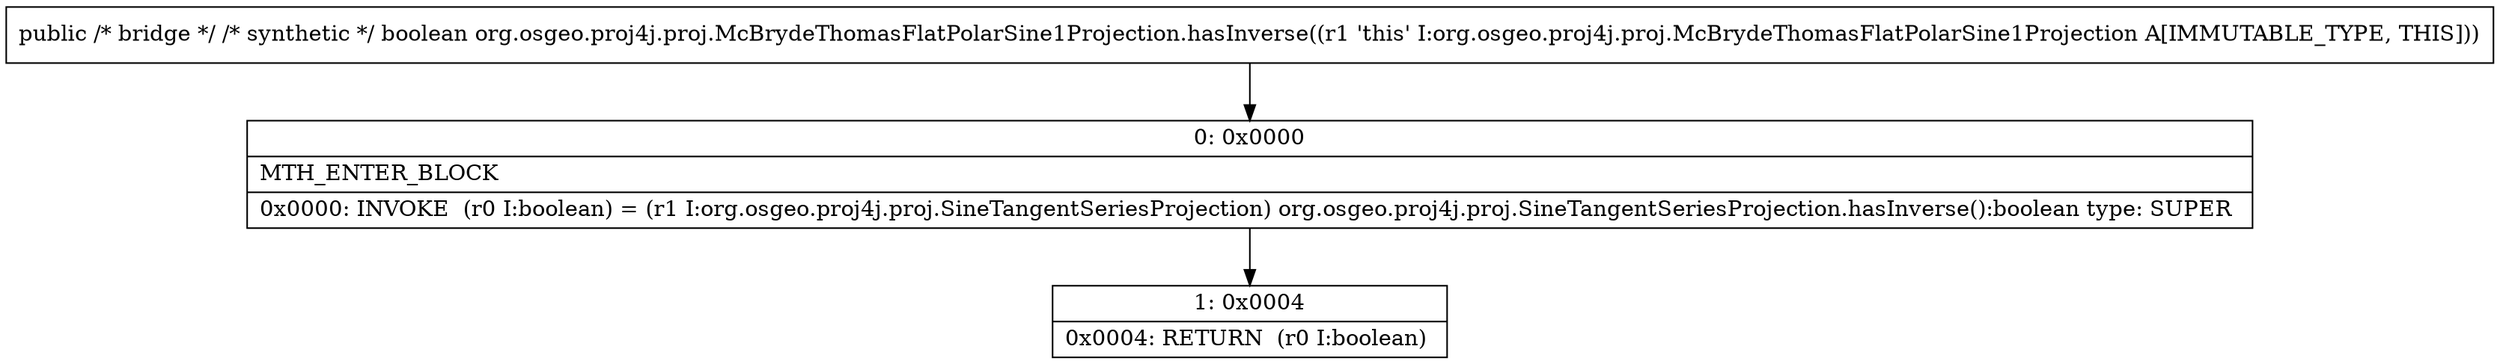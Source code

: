 digraph "CFG fororg.osgeo.proj4j.proj.McBrydeThomasFlatPolarSine1Projection.hasInverse()Z" {
Node_0 [shape=record,label="{0\:\ 0x0000|MTH_ENTER_BLOCK\l|0x0000: INVOKE  (r0 I:boolean) = (r1 I:org.osgeo.proj4j.proj.SineTangentSeriesProjection) org.osgeo.proj4j.proj.SineTangentSeriesProjection.hasInverse():boolean type: SUPER \l}"];
Node_1 [shape=record,label="{1\:\ 0x0004|0x0004: RETURN  (r0 I:boolean) \l}"];
MethodNode[shape=record,label="{public \/* bridge *\/ \/* synthetic *\/ boolean org.osgeo.proj4j.proj.McBrydeThomasFlatPolarSine1Projection.hasInverse((r1 'this' I:org.osgeo.proj4j.proj.McBrydeThomasFlatPolarSine1Projection A[IMMUTABLE_TYPE, THIS])) }"];
MethodNode -> Node_0;
Node_0 -> Node_1;
}

